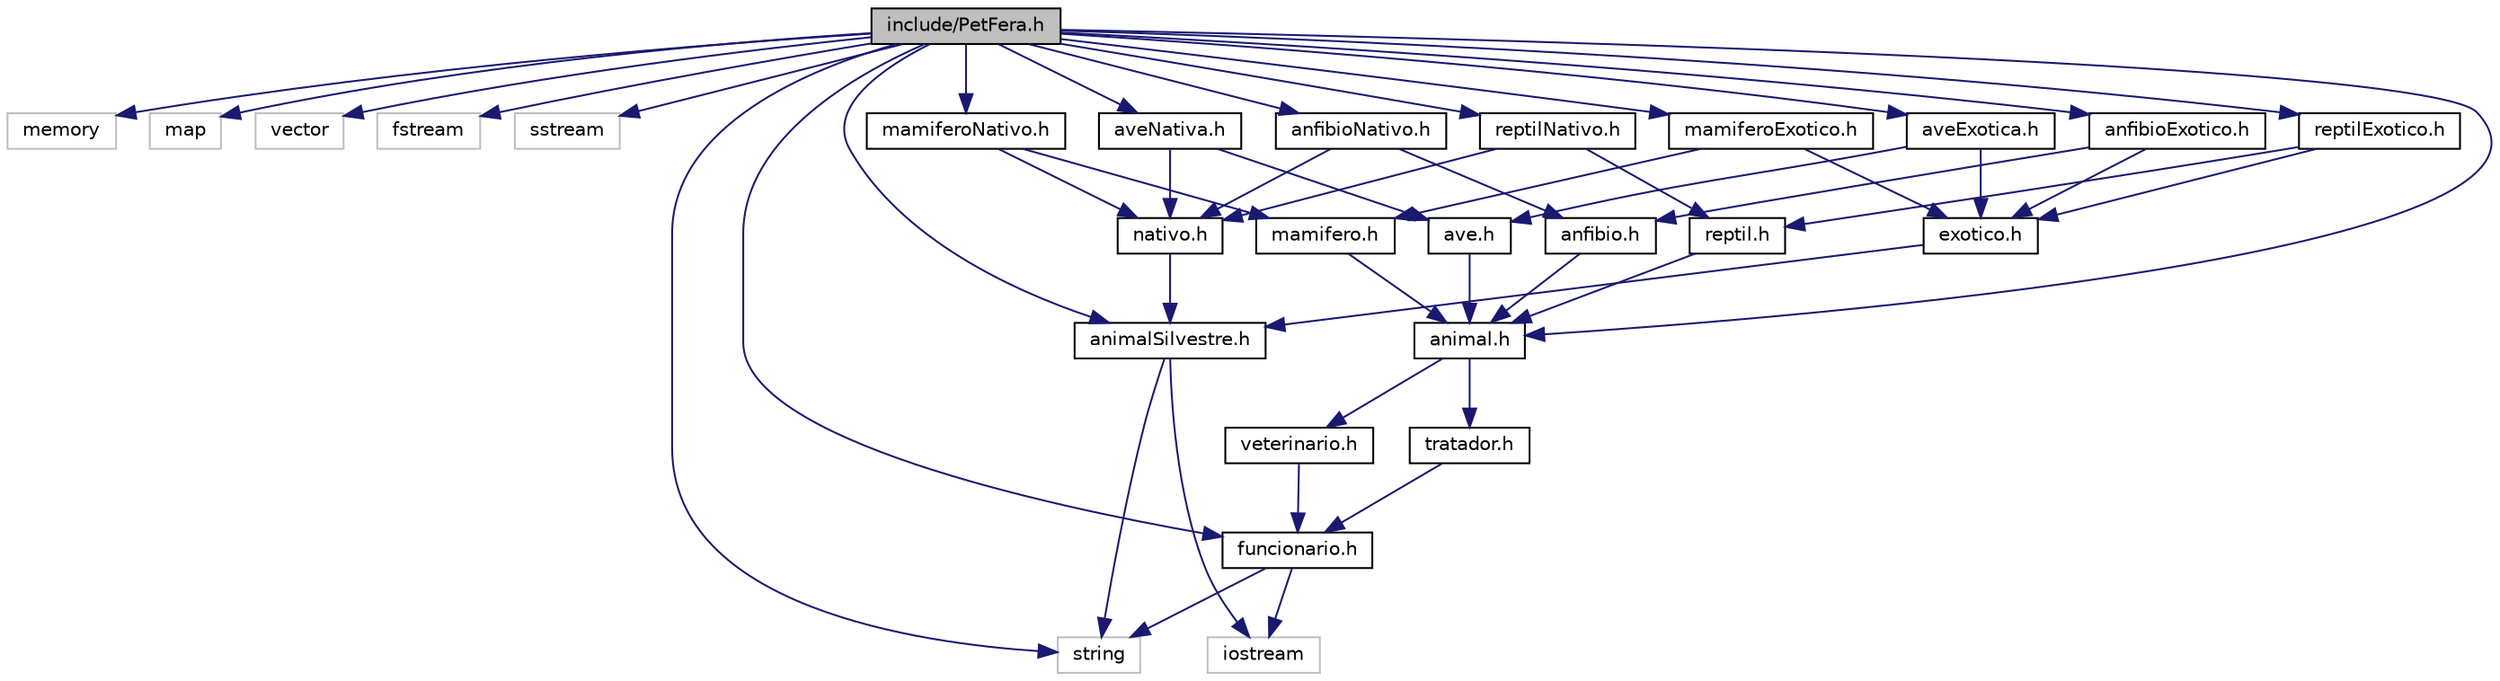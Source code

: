 digraph "include/PetFera.h"
{
  edge [fontname="Helvetica",fontsize="10",labelfontname="Helvetica",labelfontsize="10"];
  node [fontname="Helvetica",fontsize="10",shape=record];
  Node1 [label="include/PetFera.h",height=0.2,width=0.4,color="black", fillcolor="grey75", style="filled", fontcolor="black"];
  Node1 -> Node2 [color="midnightblue",fontsize="10",style="solid"];
  Node2 [label="memory",height=0.2,width=0.4,color="grey75", fillcolor="white", style="filled"];
  Node1 -> Node3 [color="midnightblue",fontsize="10",style="solid"];
  Node3 [label="map",height=0.2,width=0.4,color="grey75", fillcolor="white", style="filled"];
  Node1 -> Node4 [color="midnightblue",fontsize="10",style="solid"];
  Node4 [label="vector",height=0.2,width=0.4,color="grey75", fillcolor="white", style="filled"];
  Node1 -> Node5 [color="midnightblue",fontsize="10",style="solid"];
  Node5 [label="fstream",height=0.2,width=0.4,color="grey75", fillcolor="white", style="filled"];
  Node1 -> Node6 [color="midnightblue",fontsize="10",style="solid"];
  Node6 [label="sstream",height=0.2,width=0.4,color="grey75", fillcolor="white", style="filled"];
  Node1 -> Node7 [color="midnightblue",fontsize="10",style="solid"];
  Node7 [label="string",height=0.2,width=0.4,color="grey75", fillcolor="white", style="filled"];
  Node1 -> Node8 [color="midnightblue",fontsize="10",style="solid"];
  Node8 [label="animalSilvestre.h",height=0.2,width=0.4,color="black", fillcolor="white", style="filled",URL="$animalSilvestre_8h.html"];
  Node8 -> Node7 [color="midnightblue",fontsize="10",style="solid"];
  Node8 -> Node9 [color="midnightblue",fontsize="10",style="solid"];
  Node9 [label="iostream",height=0.2,width=0.4,color="grey75", fillcolor="white", style="filled"];
  Node1 -> Node10 [color="midnightblue",fontsize="10",style="solid"];
  Node10 [label="mamiferoNativo.h",height=0.2,width=0.4,color="black", fillcolor="white", style="filled",URL="$mamiferoNativo_8h.html"];
  Node10 -> Node11 [color="midnightblue",fontsize="10",style="solid"];
  Node11 [label="mamifero.h",height=0.2,width=0.4,color="black", fillcolor="white", style="filled",URL="$mamifero_8h.html"];
  Node11 -> Node12 [color="midnightblue",fontsize="10",style="solid"];
  Node12 [label="animal.h",height=0.2,width=0.4,color="black", fillcolor="white", style="filled",URL="$animal_8h.html"];
  Node12 -> Node13 [color="midnightblue",fontsize="10",style="solid"];
  Node13 [label="veterinario.h",height=0.2,width=0.4,color="black", fillcolor="white", style="filled",URL="$veterinario_8h.html"];
  Node13 -> Node14 [color="midnightblue",fontsize="10",style="solid"];
  Node14 [label="funcionario.h",height=0.2,width=0.4,color="black", fillcolor="white", style="filled",URL="$funcionario_8h.html"];
  Node14 -> Node7 [color="midnightblue",fontsize="10",style="solid"];
  Node14 -> Node9 [color="midnightblue",fontsize="10",style="solid"];
  Node12 -> Node15 [color="midnightblue",fontsize="10",style="solid"];
  Node15 [label="tratador.h",height=0.2,width=0.4,color="black", fillcolor="white", style="filled",URL="$tratador_8h.html"];
  Node15 -> Node14 [color="midnightblue",fontsize="10",style="solid"];
  Node10 -> Node16 [color="midnightblue",fontsize="10",style="solid"];
  Node16 [label="nativo.h",height=0.2,width=0.4,color="black", fillcolor="white", style="filled",URL="$nativo_8h.html"];
  Node16 -> Node8 [color="midnightblue",fontsize="10",style="solid"];
  Node1 -> Node17 [color="midnightblue",fontsize="10",style="solid"];
  Node17 [label="mamiferoExotico.h",height=0.2,width=0.4,color="black", fillcolor="white", style="filled",URL="$mamiferoExotico_8h.html"];
  Node17 -> Node11 [color="midnightblue",fontsize="10",style="solid"];
  Node17 -> Node18 [color="midnightblue",fontsize="10",style="solid"];
  Node18 [label="exotico.h",height=0.2,width=0.4,color="black", fillcolor="white", style="filled",URL="$exotico_8h.html"];
  Node18 -> Node8 [color="midnightblue",fontsize="10",style="solid"];
  Node1 -> Node19 [color="midnightblue",fontsize="10",style="solid"];
  Node19 [label="aveExotica.h",height=0.2,width=0.4,color="black", fillcolor="white", style="filled",URL="$aveExotica_8h.html"];
  Node19 -> Node18 [color="midnightblue",fontsize="10",style="solid"];
  Node19 -> Node20 [color="midnightblue",fontsize="10",style="solid"];
  Node20 [label="ave.h",height=0.2,width=0.4,color="black", fillcolor="white", style="filled",URL="$ave_8h.html"];
  Node20 -> Node12 [color="midnightblue",fontsize="10",style="solid"];
  Node1 -> Node21 [color="midnightblue",fontsize="10",style="solid"];
  Node21 [label="aveNativa.h",height=0.2,width=0.4,color="black", fillcolor="white", style="filled",URL="$aveNativa_8h.html"];
  Node21 -> Node20 [color="midnightblue",fontsize="10",style="solid"];
  Node21 -> Node16 [color="midnightblue",fontsize="10",style="solid"];
  Node1 -> Node22 [color="midnightblue",fontsize="10",style="solid"];
  Node22 [label="anfibioExotico.h",height=0.2,width=0.4,color="black", fillcolor="white", style="filled",URL="$anfibioExotico_8h.html"];
  Node22 -> Node23 [color="midnightblue",fontsize="10",style="solid"];
  Node23 [label="anfibio.h",height=0.2,width=0.4,color="black", fillcolor="white", style="filled",URL="$anfibio_8h.html"];
  Node23 -> Node12 [color="midnightblue",fontsize="10",style="solid"];
  Node22 -> Node18 [color="midnightblue",fontsize="10",style="solid"];
  Node1 -> Node24 [color="midnightblue",fontsize="10",style="solid"];
  Node24 [label="anfibioNativo.h",height=0.2,width=0.4,color="black", fillcolor="white", style="filled",URL="$anfibioNativo_8h.html"];
  Node24 -> Node23 [color="midnightblue",fontsize="10",style="solid"];
  Node24 -> Node16 [color="midnightblue",fontsize="10",style="solid"];
  Node1 -> Node25 [color="midnightblue",fontsize="10",style="solid"];
  Node25 [label="reptilExotico.h",height=0.2,width=0.4,color="black", fillcolor="white", style="filled",URL="$reptilExotico_8h.html"];
  Node25 -> Node26 [color="midnightblue",fontsize="10",style="solid"];
  Node26 [label="reptil.h",height=0.2,width=0.4,color="black", fillcolor="white", style="filled",URL="$reptil_8h.html"];
  Node26 -> Node12 [color="midnightblue",fontsize="10",style="solid"];
  Node25 -> Node18 [color="midnightblue",fontsize="10",style="solid"];
  Node1 -> Node27 [color="midnightblue",fontsize="10",style="solid"];
  Node27 [label="reptilNativo.h",height=0.2,width=0.4,color="black", fillcolor="white", style="filled",URL="$reptilNativo_8h.html"];
  Node27 -> Node26 [color="midnightblue",fontsize="10",style="solid"];
  Node27 -> Node16 [color="midnightblue",fontsize="10",style="solid"];
  Node1 -> Node12 [color="midnightblue",fontsize="10",style="solid"];
  Node1 -> Node14 [color="midnightblue",fontsize="10",style="solid"];
}
